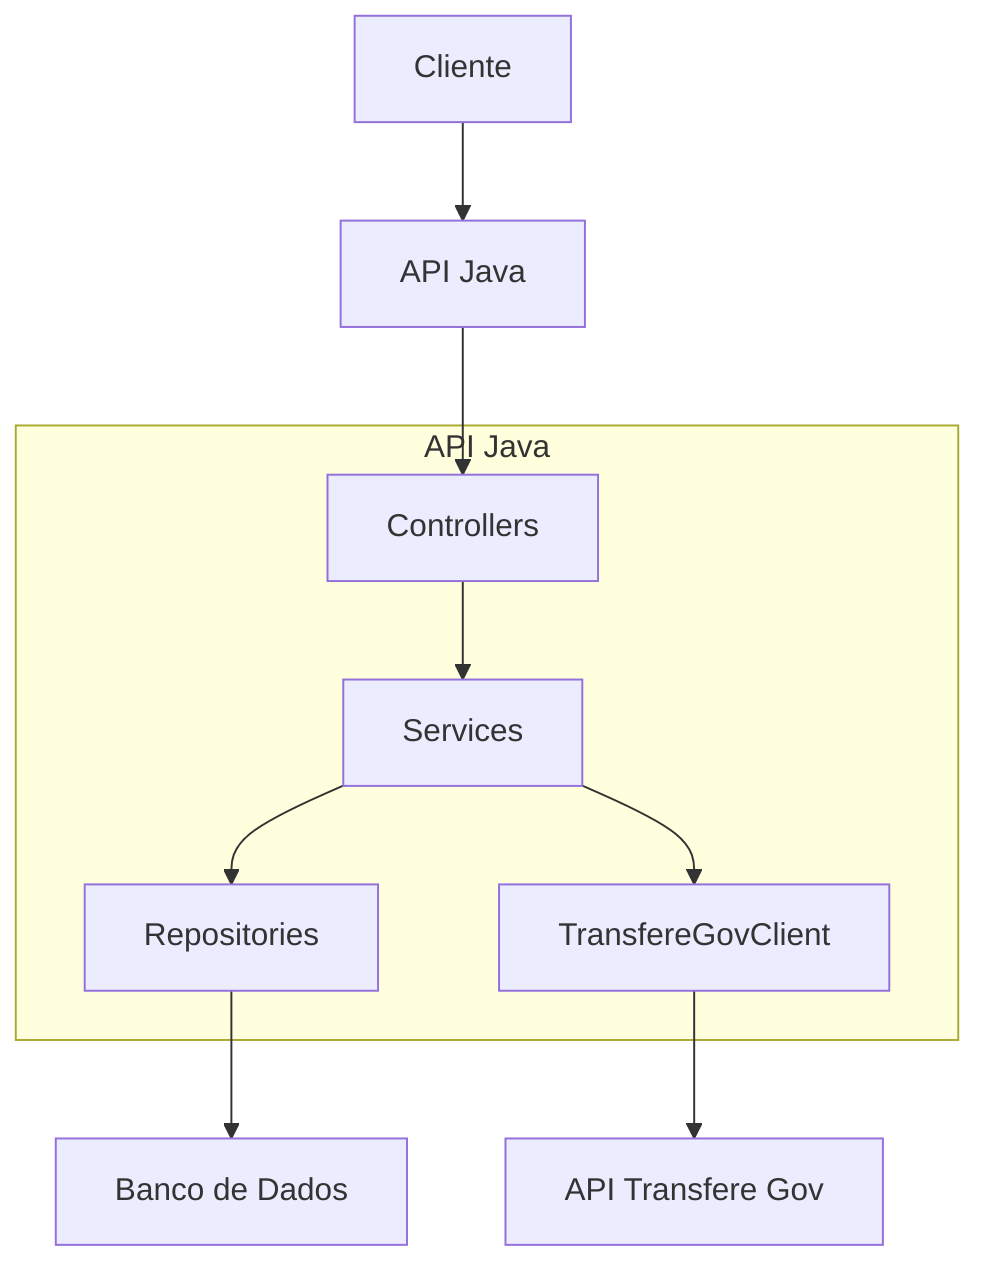 graph TD;
    A["Cliente"] --> B["API Java"]
    B --> C["Controllers"]
    C --> D["Services"]
    D --> E["Repositories"]
    E --> F["Banco de Dados"]
    D --> G["TransfereGovClient"]
    G --> H["API Transfere Gov"]
    
    subgraph "API Java"
        C
        D
        E
        G
    end